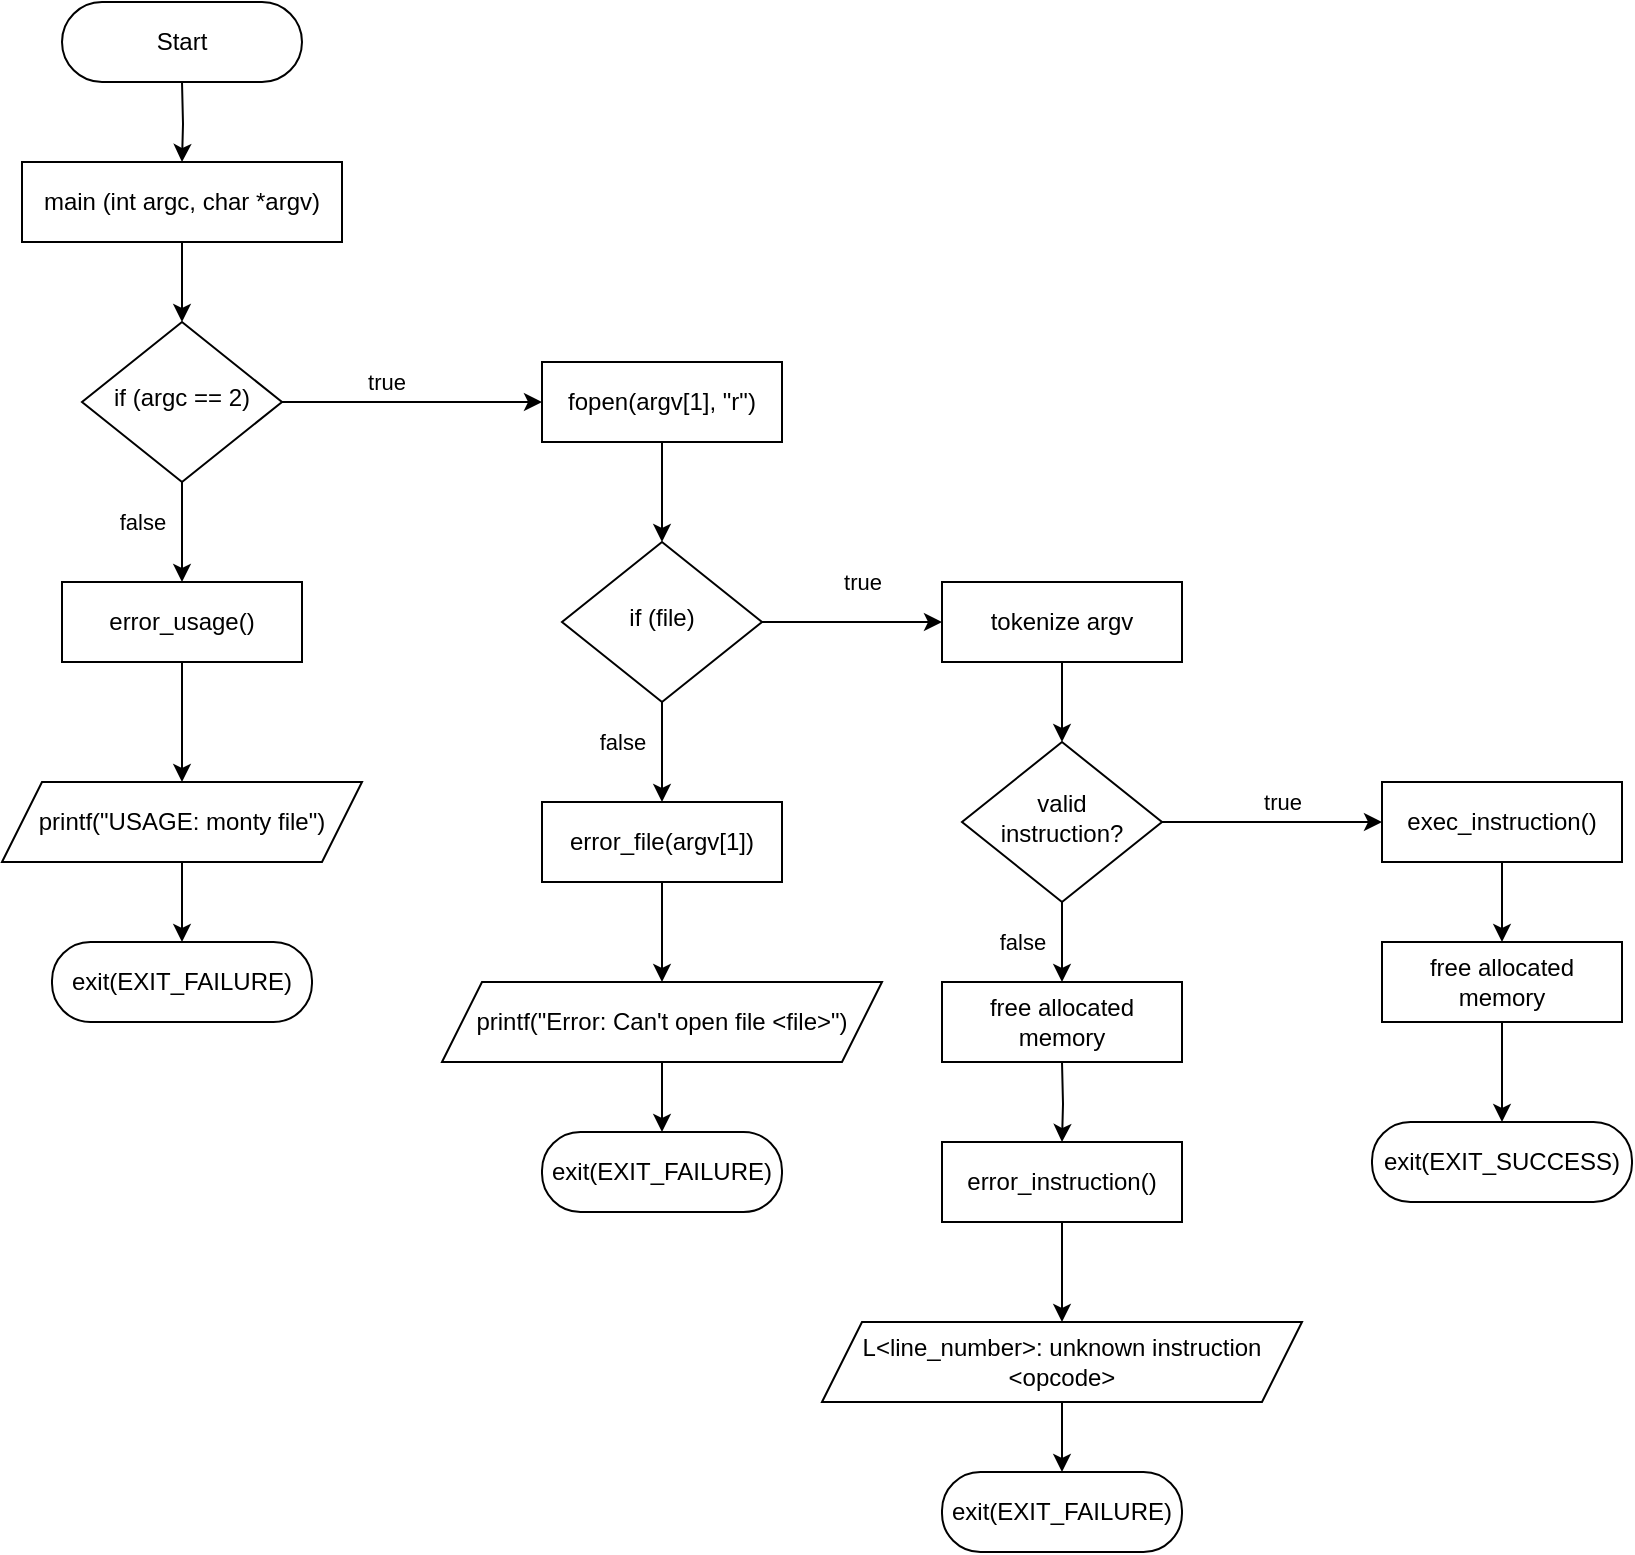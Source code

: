 <mxfile version="21.2.9" type="github">
  <diagram name="Page-1" id="hMwc9FfHLseGXFT_n1Vd">
    <mxGraphModel dx="880" dy="453" grid="1" gridSize="10" guides="1" tooltips="1" connect="1" arrows="1" fold="1" page="1" pageScale="1" pageWidth="850" pageHeight="1100" math="0" shadow="0">
      <root>
        <mxCell id="0" />
        <mxCell id="1" parent="0" />
        <mxCell id="2HA5ZOj2NYtr49nWmWMD-1" value="" style="edgeStyle=orthogonalEdgeStyle;rounded=0;orthogonalLoop=1;jettySize=auto;html=1;" edge="1" parent="1" source="2HA5ZOj2NYtr49nWmWMD-2" target="2HA5ZOj2NYtr49nWmWMD-5">
          <mxGeometry relative="1" as="geometry" />
        </mxCell>
        <mxCell id="2HA5ZOj2NYtr49nWmWMD-2" value="main (int argc, char *argv)" style="rounded=1;whiteSpace=wrap;html=1;fontSize=12;glass=0;strokeWidth=1;shadow=0;arcSize=0;" vertex="1" parent="1">
          <mxGeometry x="30" y="100" width="160" height="40" as="geometry" />
        </mxCell>
        <mxCell id="2HA5ZOj2NYtr49nWmWMD-3" value="true" style="edgeStyle=orthogonalEdgeStyle;rounded=0;orthogonalLoop=1;jettySize=auto;html=1;" edge="1" parent="1" source="2HA5ZOj2NYtr49nWmWMD-5" target="2HA5ZOj2NYtr49nWmWMD-7">
          <mxGeometry x="-0.2" y="10" relative="1" as="geometry">
            <mxPoint as="offset" />
          </mxGeometry>
        </mxCell>
        <mxCell id="2HA5ZOj2NYtr49nWmWMD-4" value="false" style="edgeStyle=orthogonalEdgeStyle;rounded=0;orthogonalLoop=1;jettySize=auto;html=1;" edge="1" parent="1" source="2HA5ZOj2NYtr49nWmWMD-5" target="2HA5ZOj2NYtr49nWmWMD-9">
          <mxGeometry x="-0.2" y="-20" relative="1" as="geometry">
            <mxPoint as="offset" />
          </mxGeometry>
        </mxCell>
        <mxCell id="2HA5ZOj2NYtr49nWmWMD-5" value="if (argc == 2)" style="rhombus;whiteSpace=wrap;html=1;shadow=0;fontFamily=Helvetica;fontSize=12;align=center;strokeWidth=1;spacing=6;spacingTop=-4;" vertex="1" parent="1">
          <mxGeometry x="60" y="180" width="100" height="80" as="geometry" />
        </mxCell>
        <mxCell id="2HA5ZOj2NYtr49nWmWMD-6" value="" style="edgeStyle=orthogonalEdgeStyle;rounded=0;orthogonalLoop=1;jettySize=auto;html=1;" edge="1" parent="1" source="2HA5ZOj2NYtr49nWmWMD-7" target="2HA5ZOj2NYtr49nWmWMD-15">
          <mxGeometry relative="1" as="geometry" />
        </mxCell>
        <mxCell id="2HA5ZOj2NYtr49nWmWMD-7" value="fopen(argv[1], &quot;r&quot;)" style="rounded=1;whiteSpace=wrap;html=1;fontSize=12;glass=0;strokeWidth=1;shadow=0;arcSize=0;" vertex="1" parent="1">
          <mxGeometry x="290" y="200" width="120" height="40" as="geometry" />
        </mxCell>
        <mxCell id="2HA5ZOj2NYtr49nWmWMD-8" value="" style="edgeStyle=orthogonalEdgeStyle;rounded=0;orthogonalLoop=1;jettySize=auto;html=1;" edge="1" parent="1" source="2HA5ZOj2NYtr49nWmWMD-9" target="2HA5ZOj2NYtr49nWmWMD-12">
          <mxGeometry relative="1" as="geometry" />
        </mxCell>
        <mxCell id="2HA5ZOj2NYtr49nWmWMD-9" value="error_usage()" style="rounded=1;whiteSpace=wrap;html=1;fontSize=12;glass=0;strokeWidth=1;shadow=0;arcSize=0;" vertex="1" parent="1">
          <mxGeometry x="50" y="310" width="120" height="40" as="geometry" />
        </mxCell>
        <mxCell id="2HA5ZOj2NYtr49nWmWMD-10" value="" style="edgeStyle=orthogonalEdgeStyle;rounded=0;orthogonalLoop=1;jettySize=auto;html=1;entryX=0.5;entryY=0;entryDx=0;entryDy=0;" edge="1" parent="1" target="2HA5ZOj2NYtr49nWmWMD-2">
          <mxGeometry relative="1" as="geometry">
            <mxPoint x="110" y="60" as="sourcePoint" />
            <mxPoint x="130" y="90" as="targetPoint" />
            <Array as="points" />
          </mxGeometry>
        </mxCell>
        <mxCell id="2HA5ZOj2NYtr49nWmWMD-11" value="" style="edgeStyle=orthogonalEdgeStyle;rounded=0;orthogonalLoop=1;jettySize=auto;html=1;" edge="1" parent="1" source="2HA5ZOj2NYtr49nWmWMD-12">
          <mxGeometry relative="1" as="geometry">
            <mxPoint x="110.0" y="490.0" as="targetPoint" />
          </mxGeometry>
        </mxCell>
        <mxCell id="2HA5ZOj2NYtr49nWmWMD-12" value="printf(&quot;USAGE: monty file&quot;)" style="shape=parallelogram;perimeter=parallelogramPerimeter;whiteSpace=wrap;html=1;fixedSize=1;" vertex="1" parent="1">
          <mxGeometry x="20" y="410" width="180" height="40" as="geometry" />
        </mxCell>
        <mxCell id="2HA5ZOj2NYtr49nWmWMD-13" value="false" style="edgeStyle=orthogonalEdgeStyle;rounded=0;orthogonalLoop=1;jettySize=auto;html=1;" edge="1" parent="1" source="2HA5ZOj2NYtr49nWmWMD-15" target="2HA5ZOj2NYtr49nWmWMD-17">
          <mxGeometry x="-0.2" y="-20" relative="1" as="geometry">
            <mxPoint as="offset" />
          </mxGeometry>
        </mxCell>
        <mxCell id="2HA5ZOj2NYtr49nWmWMD-14" value="true" style="edgeStyle=orthogonalEdgeStyle;rounded=0;orthogonalLoop=1;jettySize=auto;html=1;" edge="1" parent="1" source="2HA5ZOj2NYtr49nWmWMD-15" target="2HA5ZOj2NYtr49nWmWMD-23">
          <mxGeometry x="0.111" y="20" relative="1" as="geometry">
            <mxPoint as="offset" />
          </mxGeometry>
        </mxCell>
        <mxCell id="2HA5ZOj2NYtr49nWmWMD-15" value="if (file)" style="rhombus;whiteSpace=wrap;html=1;shadow=0;fontFamily=Helvetica;fontSize=12;align=center;strokeWidth=1;spacing=6;spacingTop=-4;" vertex="1" parent="1">
          <mxGeometry x="300" y="290" width="100" height="80" as="geometry" />
        </mxCell>
        <mxCell id="2HA5ZOj2NYtr49nWmWMD-16" value="" style="edgeStyle=orthogonalEdgeStyle;rounded=0;orthogonalLoop=1;jettySize=auto;html=1;" edge="1" parent="1" source="2HA5ZOj2NYtr49nWmWMD-17" target="2HA5ZOj2NYtr49nWmWMD-19">
          <mxGeometry relative="1" as="geometry" />
        </mxCell>
        <mxCell id="2HA5ZOj2NYtr49nWmWMD-17" value="error_file(argv[1])" style="rounded=1;whiteSpace=wrap;html=1;fontSize=12;glass=0;strokeWidth=1;shadow=0;arcSize=0;" vertex="1" parent="1">
          <mxGeometry x="290" y="420" width="120" height="40" as="geometry" />
        </mxCell>
        <mxCell id="2HA5ZOj2NYtr49nWmWMD-18" value="" style="edgeStyle=orthogonalEdgeStyle;rounded=0;orthogonalLoop=1;jettySize=auto;html=1;" edge="1" parent="1" source="2HA5ZOj2NYtr49nWmWMD-19" target="2HA5ZOj2NYtr49nWmWMD-21">
          <mxGeometry relative="1" as="geometry" />
        </mxCell>
        <mxCell id="2HA5ZOj2NYtr49nWmWMD-19" value="printf(&quot;Error: Can&#39;t open file &amp;lt;file&amp;gt;&quot;)" style="shape=parallelogram;perimeter=parallelogramPerimeter;whiteSpace=wrap;html=1;fixedSize=1;" vertex="1" parent="1">
          <mxGeometry x="240" y="510" width="220" height="40" as="geometry" />
        </mxCell>
        <mxCell id="2HA5ZOj2NYtr49nWmWMD-20" value="exit(EXIT_FAILURE)" style="rounded=1;whiteSpace=wrap;html=1;fontSize=12;glass=0;strokeWidth=1;shadow=0;arcSize=48;" vertex="1" parent="1">
          <mxGeometry x="45" y="490" width="130" height="40" as="geometry" />
        </mxCell>
        <mxCell id="2HA5ZOj2NYtr49nWmWMD-21" value="exit(EXIT_FAILURE)" style="rounded=1;whiteSpace=wrap;html=1;fontSize=12;glass=0;strokeWidth=1;shadow=0;arcSize=48;" vertex="1" parent="1">
          <mxGeometry x="290" y="585" width="120" height="40" as="geometry" />
        </mxCell>
        <mxCell id="2HA5ZOj2NYtr49nWmWMD-22" value="" style="edgeStyle=orthogonalEdgeStyle;rounded=0;orthogonalLoop=1;jettySize=auto;html=1;" edge="1" parent="1" source="2HA5ZOj2NYtr49nWmWMD-23" target="2HA5ZOj2NYtr49nWmWMD-31">
          <mxGeometry relative="1" as="geometry" />
        </mxCell>
        <mxCell id="2HA5ZOj2NYtr49nWmWMD-23" value="tokenize argv" style="rounded=1;whiteSpace=wrap;html=1;fontSize=12;glass=0;strokeWidth=1;shadow=0;arcSize=0;" vertex="1" parent="1">
          <mxGeometry x="490" y="310" width="120" height="40" as="geometry" />
        </mxCell>
        <mxCell id="2HA5ZOj2NYtr49nWmWMD-24" value="Start" style="rounded=1;whiteSpace=wrap;html=1;fontSize=12;glass=0;strokeWidth=1;shadow=0;arcSize=50;" vertex="1" parent="1">
          <mxGeometry x="50" y="20" width="120" height="40" as="geometry" />
        </mxCell>
        <mxCell id="2HA5ZOj2NYtr49nWmWMD-25" value="" style="edgeStyle=orthogonalEdgeStyle;rounded=0;orthogonalLoop=1;jettySize=auto;html=1;" edge="1" parent="1" source="2HA5ZOj2NYtr49nWmWMD-26" target="2HA5ZOj2NYtr49nWmWMD-27">
          <mxGeometry relative="1" as="geometry" />
        </mxCell>
        <mxCell id="2HA5ZOj2NYtr49nWmWMD-26" value="free allocated memory" style="rounded=1;whiteSpace=wrap;html=1;fontSize=12;glass=0;strokeWidth=1;shadow=0;arcSize=0;" vertex="1" parent="1">
          <mxGeometry x="710" y="490" width="120" height="40" as="geometry" />
        </mxCell>
        <mxCell id="2HA5ZOj2NYtr49nWmWMD-27" value="exit(EXIT_SUCCESS)" style="rounded=1;whiteSpace=wrap;html=1;fontSize=12;glass=0;strokeWidth=1;shadow=0;arcSize=48;" vertex="1" parent="1">
          <mxGeometry x="705" y="580" width="130" height="40" as="geometry" />
        </mxCell>
        <mxCell id="2HA5ZOj2NYtr49nWmWMD-28" value="" style="edgeStyle=orthogonalEdgeStyle;rounded=0;orthogonalLoop=1;jettySize=auto;html=1;" edge="1" parent="1" target="2HA5ZOj2NYtr49nWmWMD-33">
          <mxGeometry relative="1" as="geometry">
            <mxPoint x="550" y="550" as="sourcePoint" />
          </mxGeometry>
        </mxCell>
        <mxCell id="2HA5ZOj2NYtr49nWmWMD-29" value="true" style="edgeStyle=orthogonalEdgeStyle;rounded=0;orthogonalLoop=1;jettySize=auto;html=1;" edge="1" parent="1" source="2HA5ZOj2NYtr49nWmWMD-31" target="2HA5ZOj2NYtr49nWmWMD-38">
          <mxGeometry x="0.091" y="10" relative="1" as="geometry">
            <mxPoint as="offset" />
          </mxGeometry>
        </mxCell>
        <mxCell id="2HA5ZOj2NYtr49nWmWMD-30" value="false" style="edgeStyle=orthogonalEdgeStyle;rounded=0;orthogonalLoop=1;jettySize=auto;html=1;" edge="1" parent="1" source="2HA5ZOj2NYtr49nWmWMD-31" target="2HA5ZOj2NYtr49nWmWMD-39">
          <mxGeometry y="-20" relative="1" as="geometry">
            <mxPoint as="offset" />
          </mxGeometry>
        </mxCell>
        <mxCell id="2HA5ZOj2NYtr49nWmWMD-31" value="valid &lt;br&gt;instruction?" style="rhombus;whiteSpace=wrap;html=1;shadow=0;fontFamily=Helvetica;fontSize=12;align=center;strokeWidth=1;spacing=6;spacingTop=-4;" vertex="1" parent="1">
          <mxGeometry x="500" y="390" width="100" height="80" as="geometry" />
        </mxCell>
        <mxCell id="2HA5ZOj2NYtr49nWmWMD-32" value="" style="edgeStyle=orthogonalEdgeStyle;rounded=0;orthogonalLoop=1;jettySize=auto;html=1;" edge="1" parent="1" source="2HA5ZOj2NYtr49nWmWMD-33" target="2HA5ZOj2NYtr49nWmWMD-35">
          <mxGeometry relative="1" as="geometry" />
        </mxCell>
        <mxCell id="2HA5ZOj2NYtr49nWmWMD-33" value="error_instruction()" style="rounded=1;whiteSpace=wrap;html=1;fontSize=12;glass=0;strokeWidth=1;shadow=0;arcSize=0;" vertex="1" parent="1">
          <mxGeometry x="490" y="590" width="120" height="40" as="geometry" />
        </mxCell>
        <mxCell id="2HA5ZOj2NYtr49nWmWMD-34" value="" style="edgeStyle=orthogonalEdgeStyle;rounded=0;orthogonalLoop=1;jettySize=auto;html=1;" edge="1" parent="1" source="2HA5ZOj2NYtr49nWmWMD-35" target="2HA5ZOj2NYtr49nWmWMD-36">
          <mxGeometry relative="1" as="geometry" />
        </mxCell>
        <mxCell id="2HA5ZOj2NYtr49nWmWMD-35" value="L&amp;lt;line_number&amp;gt;: unknown instruction &amp;lt;opcode&amp;gt;" style="shape=parallelogram;perimeter=parallelogramPerimeter;whiteSpace=wrap;html=1;fixedSize=1;" vertex="1" parent="1">
          <mxGeometry x="430" y="680" width="240" height="40" as="geometry" />
        </mxCell>
        <mxCell id="2HA5ZOj2NYtr49nWmWMD-36" value="exit(EXIT_FAILURE)" style="rounded=1;whiteSpace=wrap;html=1;fontSize=12;glass=0;strokeWidth=1;shadow=0;arcSize=48;" vertex="1" parent="1">
          <mxGeometry x="490" y="755" width="120" height="40" as="geometry" />
        </mxCell>
        <mxCell id="2HA5ZOj2NYtr49nWmWMD-37" value="" style="edgeStyle=orthogonalEdgeStyle;rounded=0;orthogonalLoop=1;jettySize=auto;html=1;" edge="1" parent="1" source="2HA5ZOj2NYtr49nWmWMD-38" target="2HA5ZOj2NYtr49nWmWMD-26">
          <mxGeometry relative="1" as="geometry" />
        </mxCell>
        <mxCell id="2HA5ZOj2NYtr49nWmWMD-38" value="exec_instruction()" style="rounded=1;whiteSpace=wrap;html=1;fontSize=12;glass=0;strokeWidth=1;shadow=0;arcSize=0;" vertex="1" parent="1">
          <mxGeometry x="710" y="410" width="120" height="40" as="geometry" />
        </mxCell>
        <mxCell id="2HA5ZOj2NYtr49nWmWMD-39" value="free allocated memory" style="rounded=1;whiteSpace=wrap;html=1;fontSize=12;glass=0;strokeWidth=1;shadow=0;arcSize=0;" vertex="1" parent="1">
          <mxGeometry x="490" y="510" width="120" height="40" as="geometry" />
        </mxCell>
      </root>
    </mxGraphModel>
  </diagram>
</mxfile>

